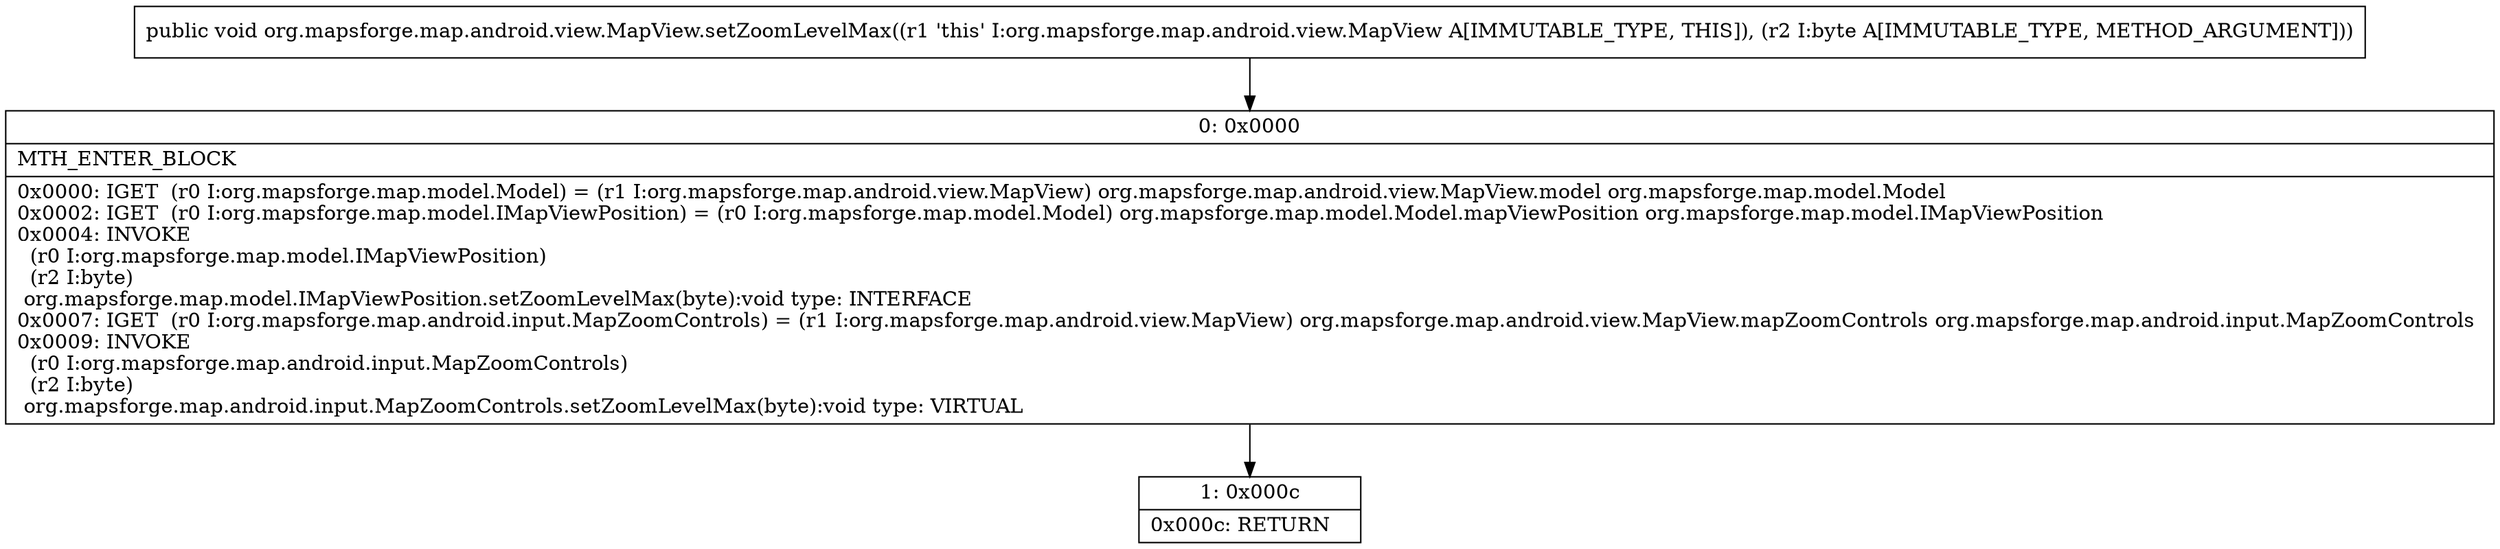 digraph "CFG fororg.mapsforge.map.android.view.MapView.setZoomLevelMax(B)V" {
Node_0 [shape=record,label="{0\:\ 0x0000|MTH_ENTER_BLOCK\l|0x0000: IGET  (r0 I:org.mapsforge.map.model.Model) = (r1 I:org.mapsforge.map.android.view.MapView) org.mapsforge.map.android.view.MapView.model org.mapsforge.map.model.Model \l0x0002: IGET  (r0 I:org.mapsforge.map.model.IMapViewPosition) = (r0 I:org.mapsforge.map.model.Model) org.mapsforge.map.model.Model.mapViewPosition org.mapsforge.map.model.IMapViewPosition \l0x0004: INVOKE  \l  (r0 I:org.mapsforge.map.model.IMapViewPosition)\l  (r2 I:byte)\l org.mapsforge.map.model.IMapViewPosition.setZoomLevelMax(byte):void type: INTERFACE \l0x0007: IGET  (r0 I:org.mapsforge.map.android.input.MapZoomControls) = (r1 I:org.mapsforge.map.android.view.MapView) org.mapsforge.map.android.view.MapView.mapZoomControls org.mapsforge.map.android.input.MapZoomControls \l0x0009: INVOKE  \l  (r0 I:org.mapsforge.map.android.input.MapZoomControls)\l  (r2 I:byte)\l org.mapsforge.map.android.input.MapZoomControls.setZoomLevelMax(byte):void type: VIRTUAL \l}"];
Node_1 [shape=record,label="{1\:\ 0x000c|0x000c: RETURN   \l}"];
MethodNode[shape=record,label="{public void org.mapsforge.map.android.view.MapView.setZoomLevelMax((r1 'this' I:org.mapsforge.map.android.view.MapView A[IMMUTABLE_TYPE, THIS]), (r2 I:byte A[IMMUTABLE_TYPE, METHOD_ARGUMENT])) }"];
MethodNode -> Node_0;
Node_0 -> Node_1;
}

